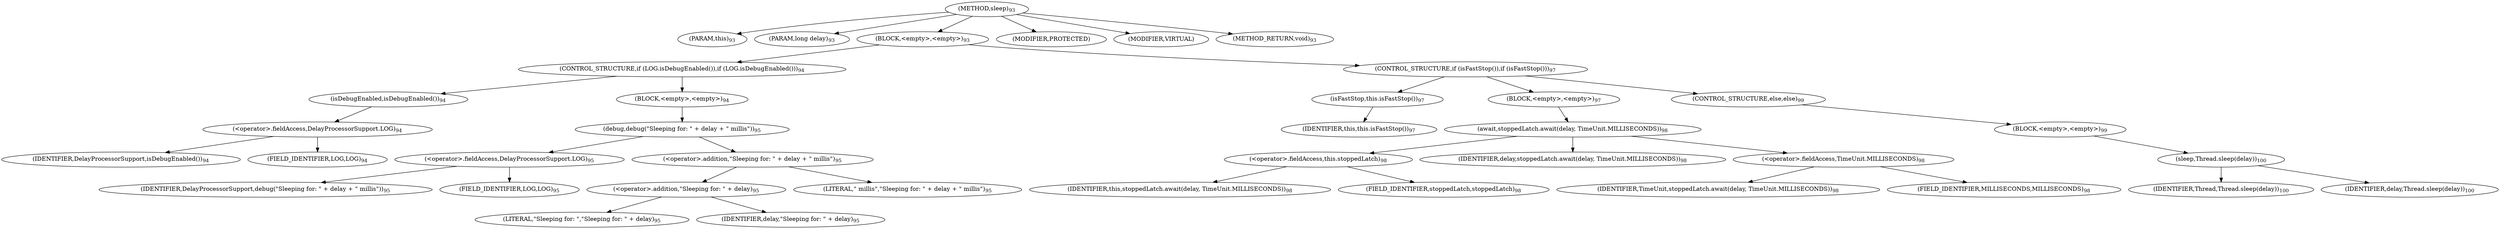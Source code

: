 digraph "sleep" {  
"155" [label = <(METHOD,sleep)<SUB>93</SUB>> ]
"16" [label = <(PARAM,this)<SUB>93</SUB>> ]
"156" [label = <(PARAM,long delay)<SUB>93</SUB>> ]
"157" [label = <(BLOCK,&lt;empty&gt;,&lt;empty&gt;)<SUB>93</SUB>> ]
"158" [label = <(CONTROL_STRUCTURE,if (LOG.isDebugEnabled()),if (LOG.isDebugEnabled()))<SUB>94</SUB>> ]
"159" [label = <(isDebugEnabled,isDebugEnabled())<SUB>94</SUB>> ]
"160" [label = <(&lt;operator&gt;.fieldAccess,DelayProcessorSupport.LOG)<SUB>94</SUB>> ]
"161" [label = <(IDENTIFIER,DelayProcessorSupport,isDebugEnabled())<SUB>94</SUB>> ]
"162" [label = <(FIELD_IDENTIFIER,LOG,LOG)<SUB>94</SUB>> ]
"163" [label = <(BLOCK,&lt;empty&gt;,&lt;empty&gt;)<SUB>94</SUB>> ]
"164" [label = <(debug,debug(&quot;Sleeping for: &quot; + delay + &quot; millis&quot;))<SUB>95</SUB>> ]
"165" [label = <(&lt;operator&gt;.fieldAccess,DelayProcessorSupport.LOG)<SUB>95</SUB>> ]
"166" [label = <(IDENTIFIER,DelayProcessorSupport,debug(&quot;Sleeping for: &quot; + delay + &quot; millis&quot;))<SUB>95</SUB>> ]
"167" [label = <(FIELD_IDENTIFIER,LOG,LOG)<SUB>95</SUB>> ]
"168" [label = <(&lt;operator&gt;.addition,&quot;Sleeping for: &quot; + delay + &quot; millis&quot;)<SUB>95</SUB>> ]
"169" [label = <(&lt;operator&gt;.addition,&quot;Sleeping for: &quot; + delay)<SUB>95</SUB>> ]
"170" [label = <(LITERAL,&quot;Sleeping for: &quot;,&quot;Sleeping for: &quot; + delay)<SUB>95</SUB>> ]
"171" [label = <(IDENTIFIER,delay,&quot;Sleeping for: &quot; + delay)<SUB>95</SUB>> ]
"172" [label = <(LITERAL,&quot; millis&quot;,&quot;Sleeping for: &quot; + delay + &quot; millis&quot;)<SUB>95</SUB>> ]
"173" [label = <(CONTROL_STRUCTURE,if (isFastStop()),if (isFastStop()))<SUB>97</SUB>> ]
"174" [label = <(isFastStop,this.isFastStop())<SUB>97</SUB>> ]
"15" [label = <(IDENTIFIER,this,this.isFastStop())<SUB>97</SUB>> ]
"175" [label = <(BLOCK,&lt;empty&gt;,&lt;empty&gt;)<SUB>97</SUB>> ]
"176" [label = <(await,stoppedLatch.await(delay, TimeUnit.MILLISECONDS))<SUB>98</SUB>> ]
"177" [label = <(&lt;operator&gt;.fieldAccess,this.stoppedLatch)<SUB>98</SUB>> ]
"178" [label = <(IDENTIFIER,this,stoppedLatch.await(delay, TimeUnit.MILLISECONDS))<SUB>98</SUB>> ]
"179" [label = <(FIELD_IDENTIFIER,stoppedLatch,stoppedLatch)<SUB>98</SUB>> ]
"180" [label = <(IDENTIFIER,delay,stoppedLatch.await(delay, TimeUnit.MILLISECONDS))<SUB>98</SUB>> ]
"181" [label = <(&lt;operator&gt;.fieldAccess,TimeUnit.MILLISECONDS)<SUB>98</SUB>> ]
"182" [label = <(IDENTIFIER,TimeUnit,stoppedLatch.await(delay, TimeUnit.MILLISECONDS))<SUB>98</SUB>> ]
"183" [label = <(FIELD_IDENTIFIER,MILLISECONDS,MILLISECONDS)<SUB>98</SUB>> ]
"184" [label = <(CONTROL_STRUCTURE,else,else)<SUB>99</SUB>> ]
"185" [label = <(BLOCK,&lt;empty&gt;,&lt;empty&gt;)<SUB>99</SUB>> ]
"186" [label = <(sleep,Thread.sleep(delay))<SUB>100</SUB>> ]
"187" [label = <(IDENTIFIER,Thread,Thread.sleep(delay))<SUB>100</SUB>> ]
"188" [label = <(IDENTIFIER,delay,Thread.sleep(delay))<SUB>100</SUB>> ]
"189" [label = <(MODIFIER,PROTECTED)> ]
"190" [label = <(MODIFIER,VIRTUAL)> ]
"191" [label = <(METHOD_RETURN,void)<SUB>93</SUB>> ]
  "155" -> "16" 
  "155" -> "156" 
  "155" -> "157" 
  "155" -> "189" 
  "155" -> "190" 
  "155" -> "191" 
  "157" -> "158" 
  "157" -> "173" 
  "158" -> "159" 
  "158" -> "163" 
  "159" -> "160" 
  "160" -> "161" 
  "160" -> "162" 
  "163" -> "164" 
  "164" -> "165" 
  "164" -> "168" 
  "165" -> "166" 
  "165" -> "167" 
  "168" -> "169" 
  "168" -> "172" 
  "169" -> "170" 
  "169" -> "171" 
  "173" -> "174" 
  "173" -> "175" 
  "173" -> "184" 
  "174" -> "15" 
  "175" -> "176" 
  "176" -> "177" 
  "176" -> "180" 
  "176" -> "181" 
  "177" -> "178" 
  "177" -> "179" 
  "181" -> "182" 
  "181" -> "183" 
  "184" -> "185" 
  "185" -> "186" 
  "186" -> "187" 
  "186" -> "188" 
}
